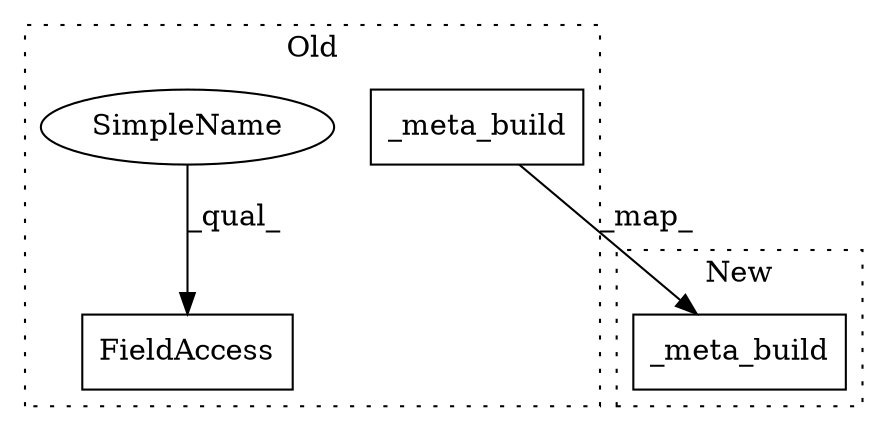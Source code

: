 digraph G {
subgraph cluster0 {
1 [label="_meta_build" a="32" s="2272,2291" l="12,1" shape="box"];
3 [label="FieldAccess" a="22" s="2506" l="16" shape="box"];
4 [label="SimpleName" a="42" s="2506" l="4" shape="ellipse"];
label = "Old";
style="dotted";
}
subgraph cluster1 {
2 [label="_meta_build" a="32" s="2777,2796" l="12,1" shape="box"];
label = "New";
style="dotted";
}
1 -> 2 [label="_map_"];
4 -> 3 [label="_qual_"];
}